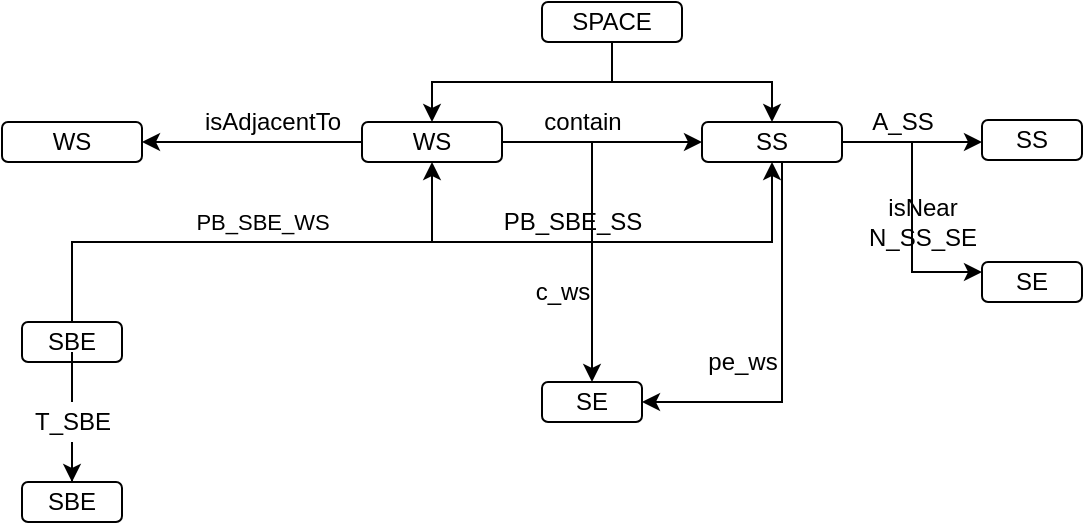 <mxfile version="20.3.5" type="github">
  <diagram id="ErELyyqygcINiiQIH1-W" name="Page-1">
    <mxGraphModel dx="2061" dy="1154" grid="1" gridSize="10" guides="1" tooltips="1" connect="1" arrows="1" fold="1" page="1" pageScale="1" pageWidth="850" pageHeight="1100" math="0" shadow="0">
      <root>
        <mxCell id="0" />
        <mxCell id="1" parent="0" />
        <mxCell id="77EVrss8l8WVVtNGQK68-9" style="edgeStyle=orthogonalEdgeStyle;rounded=0;orthogonalLoop=1;jettySize=auto;html=1;entryX=0.5;entryY=0;entryDx=0;entryDy=0;" edge="1" parent="1" source="77EVrss8l8WVVtNGQK68-1" target="77EVrss8l8WVVtNGQK68-3">
          <mxGeometry relative="1" as="geometry">
            <Array as="points">
              <mxPoint x="425" y="80" />
              <mxPoint x="335" y="80" />
            </Array>
          </mxGeometry>
        </mxCell>
        <mxCell id="77EVrss8l8WVVtNGQK68-10" style="edgeStyle=orthogonalEdgeStyle;rounded=0;orthogonalLoop=1;jettySize=auto;html=1;entryX=0.5;entryY=0;entryDx=0;entryDy=0;" edge="1" parent="1" source="77EVrss8l8WVVtNGQK68-1" target="77EVrss8l8WVVtNGQK68-2">
          <mxGeometry relative="1" as="geometry">
            <Array as="points">
              <mxPoint x="425" y="80" />
              <mxPoint x="505" y="80" />
            </Array>
          </mxGeometry>
        </mxCell>
        <mxCell id="77EVrss8l8WVVtNGQK68-1" value="SPACE" style="rounded=1;whiteSpace=wrap;html=1;" vertex="1" parent="1">
          <mxGeometry x="390" y="40" width="70" height="20" as="geometry" />
        </mxCell>
        <mxCell id="77EVrss8l8WVVtNGQK68-17" style="edgeStyle=orthogonalEdgeStyle;rounded=0;orthogonalLoop=1;jettySize=auto;html=1;" edge="1" parent="1" source="77EVrss8l8WVVtNGQK68-2">
          <mxGeometry relative="1" as="geometry">
            <mxPoint x="610" y="110" as="targetPoint" />
          </mxGeometry>
        </mxCell>
        <mxCell id="77EVrss8l8WVVtNGQK68-20" style="edgeStyle=orthogonalEdgeStyle;rounded=0;orthogonalLoop=1;jettySize=auto;html=1;entryX=0;entryY=0.25;entryDx=0;entryDy=0;" edge="1" parent="1" source="77EVrss8l8WVVtNGQK68-2" target="77EVrss8l8WVVtNGQK68-22">
          <mxGeometry relative="1" as="geometry">
            <mxPoint x="530" y="180" as="targetPoint" />
          </mxGeometry>
        </mxCell>
        <mxCell id="77EVrss8l8WVVtNGQK68-41" style="edgeStyle=orthogonalEdgeStyle;rounded=0;orthogonalLoop=1;jettySize=auto;html=1;entryX=1;entryY=0.5;entryDx=0;entryDy=0;" edge="1" parent="1" source="77EVrss8l8WVVtNGQK68-2" target="77EVrss8l8WVVtNGQK68-37">
          <mxGeometry relative="1" as="geometry">
            <Array as="points">
              <mxPoint x="510" y="240" />
            </Array>
          </mxGeometry>
        </mxCell>
        <mxCell id="77EVrss8l8WVVtNGQK68-2" value="SS" style="rounded=1;whiteSpace=wrap;html=1;" vertex="1" parent="1">
          <mxGeometry x="470" y="100" width="70" height="20" as="geometry" />
        </mxCell>
        <mxCell id="77EVrss8l8WVVtNGQK68-11" style="edgeStyle=orthogonalEdgeStyle;rounded=0;orthogonalLoop=1;jettySize=auto;html=1;entryX=0;entryY=0.5;entryDx=0;entryDy=0;" edge="1" parent="1" source="77EVrss8l8WVVtNGQK68-3" target="77EVrss8l8WVVtNGQK68-2">
          <mxGeometry relative="1" as="geometry" />
        </mxCell>
        <mxCell id="77EVrss8l8WVVtNGQK68-14" style="edgeStyle=orthogonalEdgeStyle;rounded=0;orthogonalLoop=1;jettySize=auto;html=1;entryX=1;entryY=0.5;entryDx=0;entryDy=0;" edge="1" parent="1" source="77EVrss8l8WVVtNGQK68-3" target="77EVrss8l8WVVtNGQK68-13">
          <mxGeometry relative="1" as="geometry" />
        </mxCell>
        <mxCell id="77EVrss8l8WVVtNGQK68-39" style="edgeStyle=orthogonalEdgeStyle;rounded=0;orthogonalLoop=1;jettySize=auto;html=1;" edge="1" parent="1" source="77EVrss8l8WVVtNGQK68-3" target="77EVrss8l8WVVtNGQK68-37">
          <mxGeometry relative="1" as="geometry" />
        </mxCell>
        <mxCell id="77EVrss8l8WVVtNGQK68-3" value="WS" style="rounded=1;whiteSpace=wrap;html=1;" vertex="1" parent="1">
          <mxGeometry x="300" y="100" width="70" height="20" as="geometry" />
        </mxCell>
        <mxCell id="77EVrss8l8WVVtNGQK68-12" value="contain" style="text;html=1;align=center;verticalAlign=middle;resizable=0;points=[];autosize=1;strokeColor=none;fillColor=none;" vertex="1" parent="1">
          <mxGeometry x="380" y="85" width="60" height="30" as="geometry" />
        </mxCell>
        <mxCell id="77EVrss8l8WVVtNGQK68-13" value="WS" style="rounded=1;whiteSpace=wrap;html=1;" vertex="1" parent="1">
          <mxGeometry x="120" y="100" width="70" height="20" as="geometry" />
        </mxCell>
        <mxCell id="77EVrss8l8WVVtNGQK68-15" value="isAdjacentTo" style="text;html=1;align=center;verticalAlign=middle;resizable=0;points=[];autosize=1;strokeColor=none;fillColor=none;" vertex="1" parent="1">
          <mxGeometry x="210" y="85" width="90" height="30" as="geometry" />
        </mxCell>
        <mxCell id="77EVrss8l8WVVtNGQK68-18" value="SS" style="rounded=1;whiteSpace=wrap;html=1;" vertex="1" parent="1">
          <mxGeometry x="610" y="99" width="50" height="20" as="geometry" />
        </mxCell>
        <mxCell id="77EVrss8l8WVVtNGQK68-19" value="A_SS" style="text;html=1;align=center;verticalAlign=middle;resizable=0;points=[];autosize=1;strokeColor=none;fillColor=none;" vertex="1" parent="1">
          <mxGeometry x="545" y="85" width="50" height="30" as="geometry" />
        </mxCell>
        <mxCell id="77EVrss8l8WVVtNGQK68-22" value="SE" style="rounded=1;whiteSpace=wrap;html=1;" vertex="1" parent="1">
          <mxGeometry x="610" y="170" width="50" height="20" as="geometry" />
        </mxCell>
        <mxCell id="77EVrss8l8WVVtNGQK68-23" value="isNear&lt;br&gt;N_SS_SE" style="text;html=1;align=center;verticalAlign=middle;resizable=0;points=[];autosize=1;strokeColor=none;fillColor=none;" vertex="1" parent="1">
          <mxGeometry x="540" y="130" width="80" height="40" as="geometry" />
        </mxCell>
        <mxCell id="77EVrss8l8WVVtNGQK68-27" style="edgeStyle=orthogonalEdgeStyle;rounded=0;orthogonalLoop=1;jettySize=auto;html=1;entryX=0.5;entryY=1;entryDx=0;entryDy=0;" edge="1" parent="1" source="77EVrss8l8WVVtNGQK68-26" target="77EVrss8l8WVVtNGQK68-3">
          <mxGeometry relative="1" as="geometry">
            <Array as="points">
              <mxPoint x="155" y="160" />
              <mxPoint x="335" y="160" />
            </Array>
          </mxGeometry>
        </mxCell>
        <mxCell id="77EVrss8l8WVVtNGQK68-28" value="PB_SBE_WS" style="edgeLabel;html=1;align=center;verticalAlign=middle;resizable=0;points=[];" vertex="1" connectable="0" parent="77EVrss8l8WVVtNGQK68-27">
          <mxGeometry x="-0.269" y="9" relative="1" as="geometry">
            <mxPoint x="40" y="-1" as="offset" />
          </mxGeometry>
        </mxCell>
        <mxCell id="77EVrss8l8WVVtNGQK68-30" style="edgeStyle=orthogonalEdgeStyle;rounded=0;orthogonalLoop=1;jettySize=auto;html=1;entryX=0.5;entryY=1;entryDx=0;entryDy=0;startArrow=none;" edge="1" parent="1" source="77EVrss8l8WVVtNGQK68-31" target="77EVrss8l8WVVtNGQK68-2">
          <mxGeometry relative="1" as="geometry">
            <Array as="points">
              <mxPoint x="155" y="160" />
              <mxPoint x="505" y="160" />
            </Array>
          </mxGeometry>
        </mxCell>
        <mxCell id="77EVrss8l8WVVtNGQK68-34" style="edgeStyle=orthogonalEdgeStyle;rounded=0;orthogonalLoop=1;jettySize=auto;html=1;entryX=0.5;entryY=0;entryDx=0;entryDy=0;startArrow=none;" edge="1" parent="1" source="77EVrss8l8WVVtNGQK68-35" target="77EVrss8l8WVVtNGQK68-33">
          <mxGeometry relative="1" as="geometry" />
        </mxCell>
        <mxCell id="77EVrss8l8WVVtNGQK68-26" value="SBE" style="rounded=1;whiteSpace=wrap;html=1;" vertex="1" parent="1">
          <mxGeometry x="130" y="200" width="50" height="20" as="geometry" />
        </mxCell>
        <mxCell id="77EVrss8l8WVVtNGQK68-31" value="PB_SBE_SS" style="text;html=1;align=center;verticalAlign=middle;resizable=0;points=[];autosize=1;strokeColor=none;fillColor=none;" vertex="1" parent="1">
          <mxGeometry x="360" y="135" width="90" height="30" as="geometry" />
        </mxCell>
        <mxCell id="77EVrss8l8WVVtNGQK68-33" value="SBE" style="rounded=1;whiteSpace=wrap;html=1;" vertex="1" parent="1">
          <mxGeometry x="130" y="280" width="50" height="20" as="geometry" />
        </mxCell>
        <mxCell id="77EVrss8l8WVVtNGQK68-35" value="T_SBE" style="text;html=1;align=center;verticalAlign=middle;resizable=0;points=[];autosize=1;strokeColor=none;fillColor=none;" vertex="1" parent="1">
          <mxGeometry x="125" y="235" width="60" height="30" as="geometry" />
        </mxCell>
        <mxCell id="77EVrss8l8WVVtNGQK68-36" value="" style="edgeStyle=orthogonalEdgeStyle;rounded=0;orthogonalLoop=1;jettySize=auto;html=1;entryX=0.5;entryY=0;entryDx=0;entryDy=0;endArrow=none;" edge="1" parent="1" source="77EVrss8l8WVVtNGQK68-26" target="77EVrss8l8WVVtNGQK68-35">
          <mxGeometry relative="1" as="geometry">
            <mxPoint x="155" y="220" as="sourcePoint" />
            <mxPoint x="155" y="280" as="targetPoint" />
          </mxGeometry>
        </mxCell>
        <mxCell id="77EVrss8l8WVVtNGQK68-37" value="SE" style="rounded=1;whiteSpace=wrap;html=1;" vertex="1" parent="1">
          <mxGeometry x="390" y="230" width="50" height="20" as="geometry" />
        </mxCell>
        <mxCell id="77EVrss8l8WVVtNGQK68-40" value="c_ws" style="text;html=1;align=center;verticalAlign=middle;resizable=0;points=[];autosize=1;strokeColor=none;fillColor=none;" vertex="1" parent="1">
          <mxGeometry x="375" y="170" width="50" height="30" as="geometry" />
        </mxCell>
        <mxCell id="77EVrss8l8WVVtNGQK68-42" value="pe_ws" style="text;html=1;align=center;verticalAlign=middle;resizable=0;points=[];autosize=1;strokeColor=none;fillColor=none;" vertex="1" parent="1">
          <mxGeometry x="460" y="205" width="60" height="30" as="geometry" />
        </mxCell>
      </root>
    </mxGraphModel>
  </diagram>
</mxfile>
